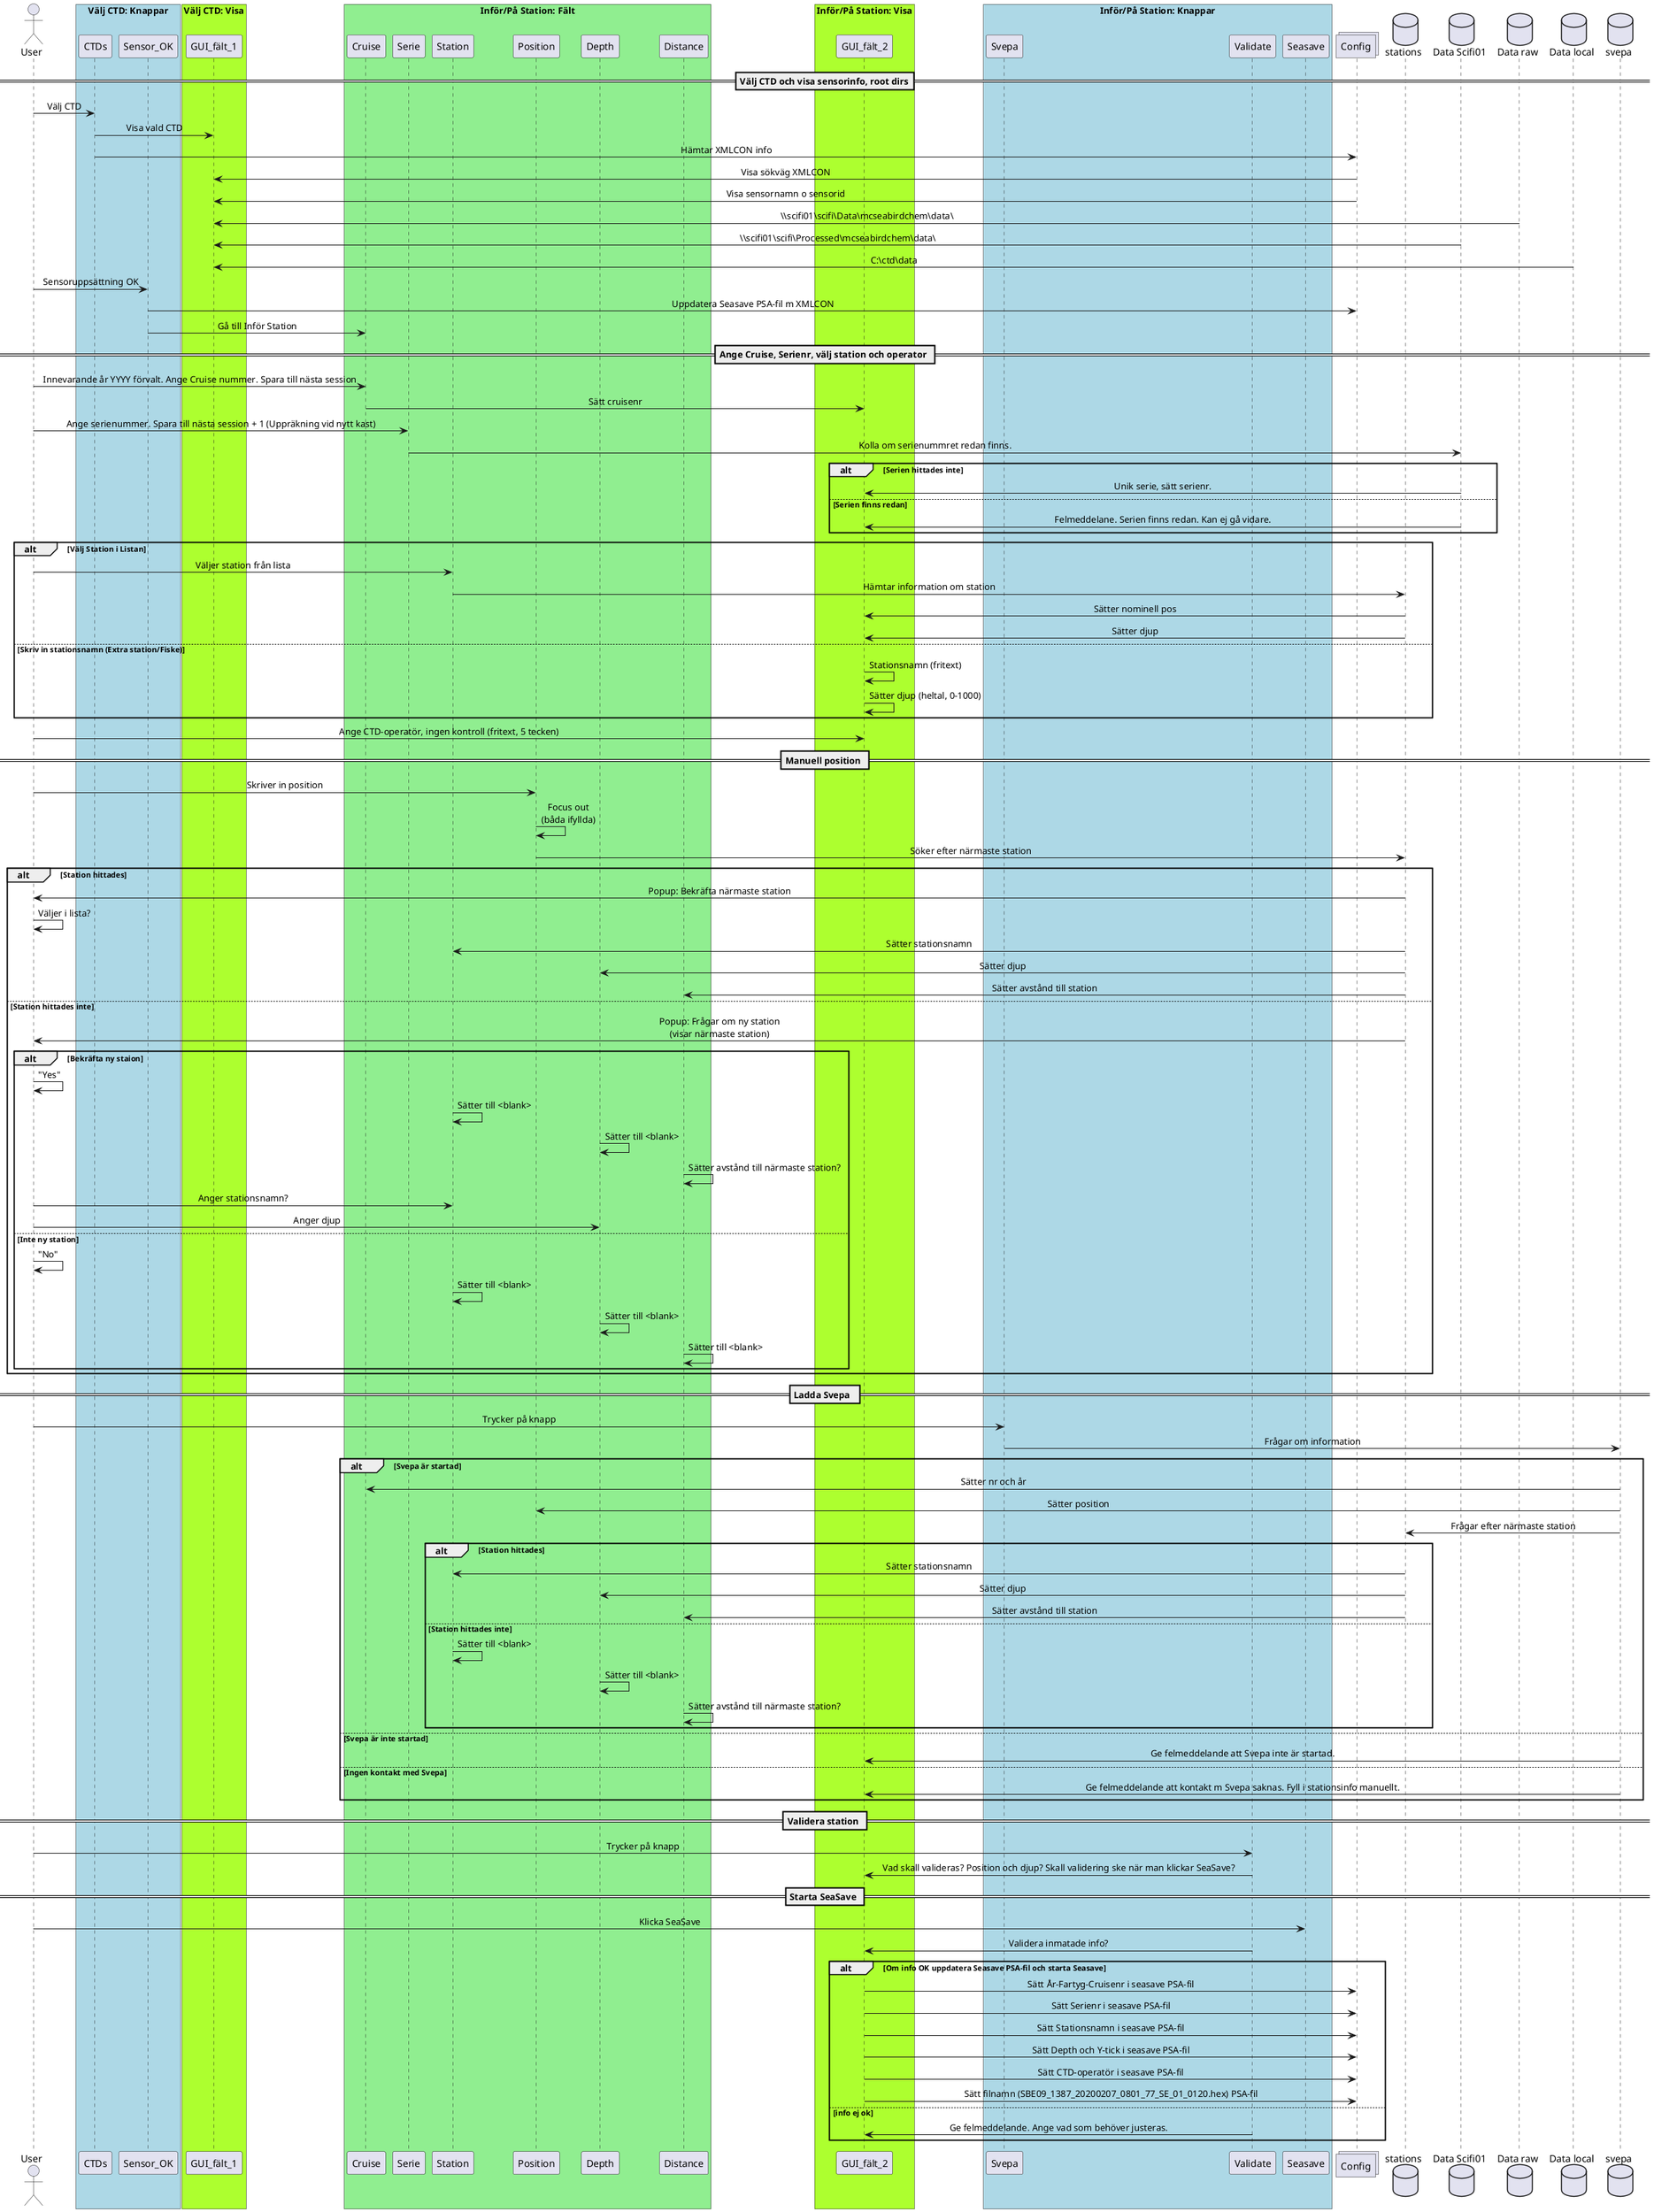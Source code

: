 @startuml Försystem
'skinparam Style strictuml
skinparam SequenceMessageAlignment center

actor User
box "Välj CTD: Knappar" #LightBlue
participant CTDs
participant "Sensor_OK"
end box
box "Välj CTD: Visa" #GreenYellow
participant GUI_fält_1
end box
box "Inför/På Station: Fält" #LightGreen
participant Cruise
participant Serie
participant Station
participant Position
participant Depth
participant Distance

end box
box "Inför/På Station: Visa" #GreenYellow
participant GUI_fält_2
end box

box "Inför/På Station: Knappar" #LightBlue
participant Svepa
participant Validate
participant Seasave
end box
collections Config

database stations 
database "Data Scifi01"
database "Data raw"
database "Data local"

database svepa

== Välj CTD och visa sensorinfo, root dirs==
User -> CTDs: Välj CTD
CTDs -> GUI_fält_1: Visa vald CTD
CTDs -> "Config": Hämtar XMLCON info 
Config -> GUI_fält_1: Visa sökväg XMLCON 
Config -> GUI_fält_1: Visa sensornamn o sensorid  
"Data raw" -> GUI_fält_1: \\\scifi01\\scifi\\Data\\mcseabirdchem\\data\\
"Data Scifi01" -> GUI_fält_1: \\\scifi01\\scifi\\Processed\\mcseabirdchem\\data\\ 
"Data local" -> GUI_fält_1: C:\ctd\data\

User -> Sensor_OK: Sensoruppsättning OK
Sensor_OK -> Config: Uppdatera Seasave PSA-fil m XMLCON
Sensor_OK -> Cruise: Gå till Inför Station

== Ange Cruise, Serienr, välj station och operator ==
User -> Cruise: Innevarande år YYYY förvalt. Ange Cruise nummer. Spara till nästa session
Cruise -> GUI_fält_2: Sätt cruisenr
User -> Serie: Ange serienummer. Spara till nästa session + 1 (Uppräkning vid nytt kast)
Serie -> "Data Scifi01": Kolla om serienummret redan finns.
    alt Serien hittades inte
        "Data Scifi01"-> GUI_fält_2: Unik serie, sätt serienr. 
        else Serien finns redan
        "Data Scifi01"-> GUI_fält_2: Felmeddelane. Serien finns redan. Kan ej gå vidare.
    end

alt Välj Station i Listan
    User -> Station : Väljer station från lista 
    Station -> stations : Hämtar information om station 
    stations -> GUI_fält_2 : Sätter nominell pos
    stations -> GUI_fält_2 : Sätter djup
else Skriv in stationsnamn (Extra station/Fiske)
    GUI_fält_2 -> GUI_fält_2 : Stationsnamn (fritext)
    GUI_fält_2 -> GUI_fält_2 : Sätter djup (heltal, 0-1000)
end    

User -> GUI_fält_2: Ange CTD-operatör, ingen kontroll (fritext, 5 tecken)

== Manuell position ==
User -> Position : Skriver in position
Position -> Position : Focus out\n(båda ifyllda)
Position -> stations : Söker efter närmaste station
    alt Station hittades 
        stations -> User : Popup: Bekräfta närmaste station 
        User -> User : Väljer i lista? 
        stations -> Station : Sätter stationsnamn
        stations -> Depth : Sätter djup 
        stations -> Distance : Sätter avstånd till station
    else Station hittades inte 
        stations -> User : Popup: Frågar om ny station\n(visar närmaste station)
        alt Bekräfta ny staion 
            User -> User : "Yes"
            Station -> Station : Sätter till <blank>
            Depth -> Depth : Sätter till <blank>
            Distance -> Distance : Sätter avstånd till närmaste station?
            User -> Station : Anger stationsnamn?
            User -> Depth : Anger djup
        else Inte ny station 
            User -> User : "No"
            Station -> Station : Sätter till <blank>
            Depth -> Depth : Sätter till <blank>
            Distance -> Distance : Sätter till <blank>

        end
    end


== Ladda Svepa  ==
User -> Svepa : Trycker på knapp
Svepa -> svepa : Frågar om information
    alt Svepa är startad
    svepa -> Cruise : Sätter nr och år
    svepa -> Position : Sätter position
    svepa -> stations : Frågar efter närmaste station
        alt Station hittades 
            stations -> Station : Sätter stationsnamn
            stations -> Depth : Sätter djup 
            stations -> Distance : Sätter avstånd till station
        else Station hittades inte
            Station -> Station : Sätter till <blank>
            Depth -> Depth : Sätter till <blank>
            Distance -> Distance : Sätter avstånd till närmaste station?
        end
    else Svepa är inte startad
    svepa -> GUI_fält_2: Ge felmeddelande att Svepa inte är startad. 
    else Ingen kontakt med Svepa
    svepa -> GUI_fält_2: Ge felmeddelande att kontakt m Svepa saknas. Fyll i stationsinfo manuellt. 
    end


== Validera station ==
User -> Validate : Trycker på knapp 
Validate -> GUI_fält_2: Vad skall valideras? Position och djup? Skall validering ske när man klickar SeaSave?

== Starta SeaSave ==
User -> Seasave: Klicka SeaSave
Validate -> GUI_fält_2: Validera inmatade info?
    alt Om info OK uppdatera Seasave PSA-fil och starta Seasave
    GUI_fält_2 -> Config: Sätt År-Fartyg-Cruisenr i seasave PSA-fil
    GUI_fält_2 -> Config: Sätt Serienr i seasave PSA-fil
    GUI_fält_2 -> Config: Sätt Stationsnamn i seasave PSA-fil
    GUI_fält_2 -> Config: Sätt Depth och Y-tick i seasave PSA-fil
    GUI_fält_2 -> Config: Sätt CTD-operatör i seasave PSA-fil
    GUI_fält_2 -> Config: Sätt filnamn (SBE09_1387_20200207_0801_77_SE_01_0120.hex) PSA-fil
    else info ej ok
    Validate -> GUI_fält_2: Ge felmeddelande. Ange vad som behöver justeras. 
    end

@enduml